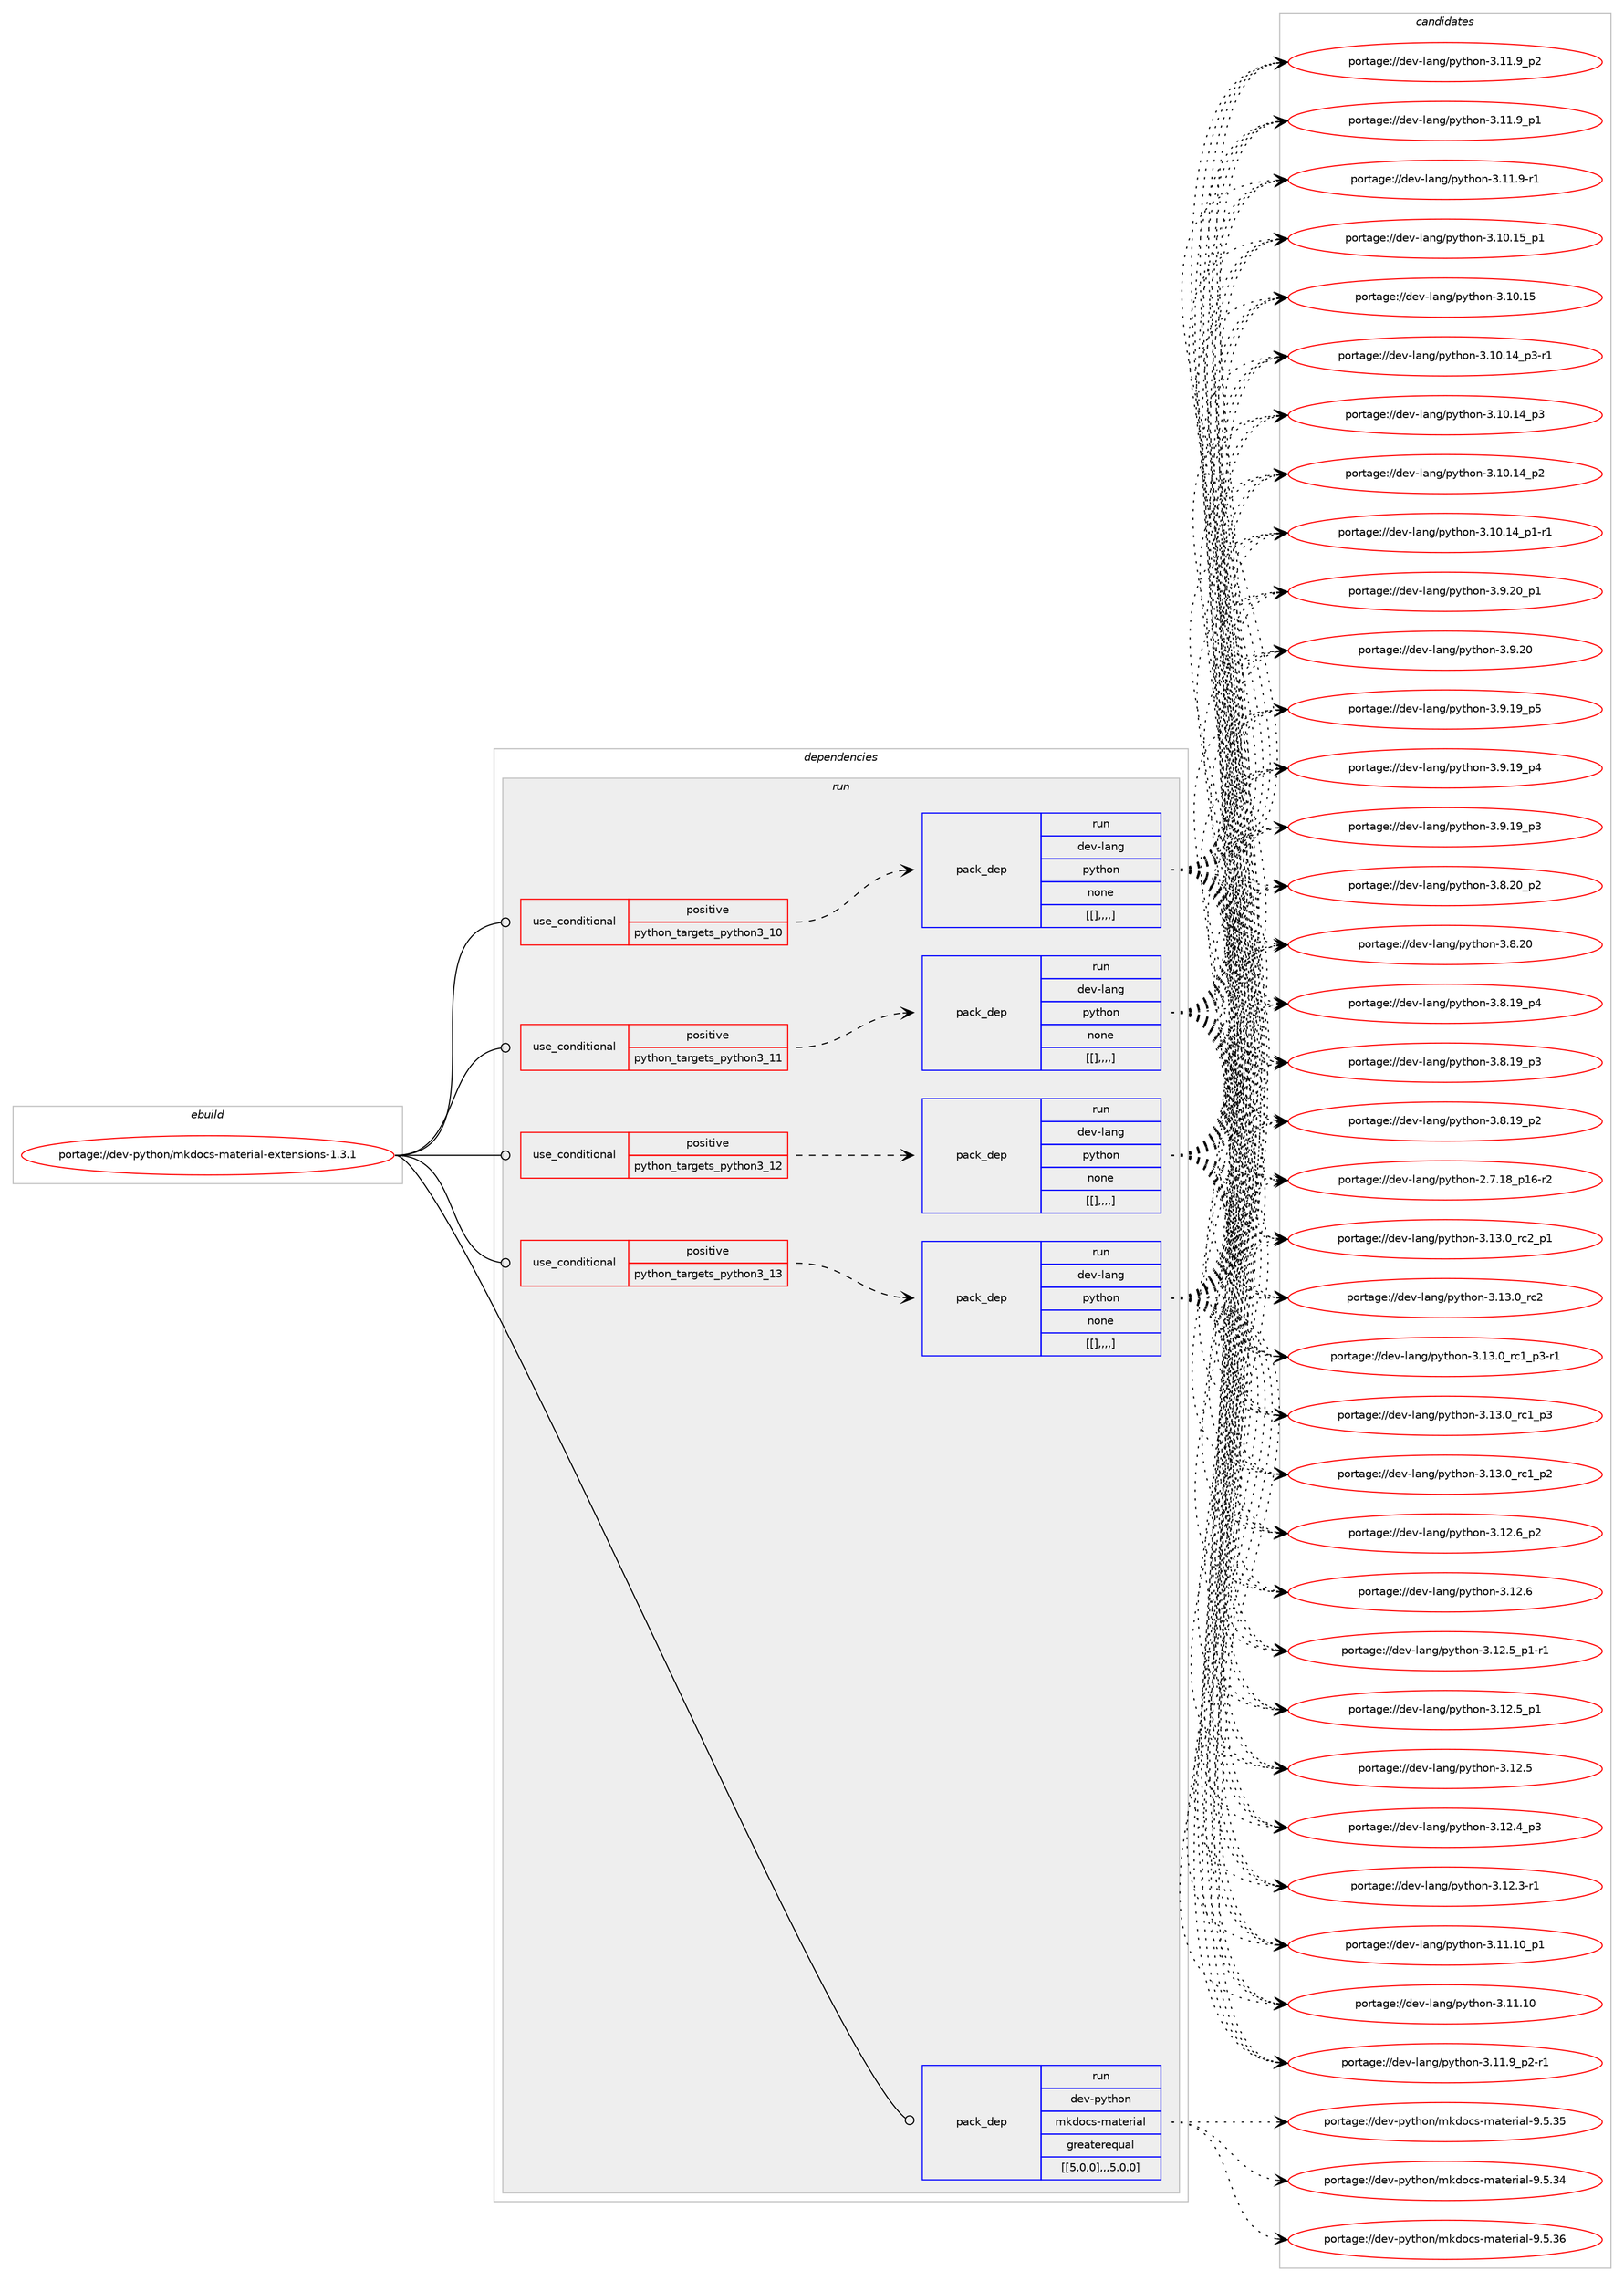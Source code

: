 digraph prolog {

# *************
# Graph options
# *************

newrank=true;
concentrate=true;
compound=true;
graph [rankdir=LR,fontname=Helvetica,fontsize=10,ranksep=1.5];#, ranksep=2.5, nodesep=0.2];
edge  [arrowhead=vee];
node  [fontname=Helvetica,fontsize=10];

# **********
# The ebuild
# **********

subgraph cluster_leftcol {
color=gray;
label=<<i>ebuild</i>>;
id [label="portage://dev-python/mkdocs-material-extensions-1.3.1", color=red, width=4, href="../dev-python/mkdocs-material-extensions-1.3.1.svg"];
}

# ****************
# The dependencies
# ****************

subgraph cluster_midcol {
color=gray;
label=<<i>dependencies</i>>;
subgraph cluster_compile {
fillcolor="#eeeeee";
style=filled;
label=<<i>compile</i>>;
}
subgraph cluster_compileandrun {
fillcolor="#eeeeee";
style=filled;
label=<<i>compile and run</i>>;
}
subgraph cluster_run {
fillcolor="#eeeeee";
style=filled;
label=<<i>run</i>>;
subgraph cond36154 {
dependency153555 [label=<<TABLE BORDER="0" CELLBORDER="1" CELLSPACING="0" CELLPADDING="4"><TR><TD ROWSPAN="3" CELLPADDING="10">use_conditional</TD></TR><TR><TD>positive</TD></TR><TR><TD>python_targets_python3_10</TD></TR></TABLE>>, shape=none, color=red];
subgraph pack116187 {
dependency153556 [label=<<TABLE BORDER="0" CELLBORDER="1" CELLSPACING="0" CELLPADDING="4" WIDTH="220"><TR><TD ROWSPAN="6" CELLPADDING="30">pack_dep</TD></TR><TR><TD WIDTH="110">run</TD></TR><TR><TD>dev-lang</TD></TR><TR><TD>python</TD></TR><TR><TD>none</TD></TR><TR><TD>[[],,,,]</TD></TR></TABLE>>, shape=none, color=blue];
}
dependency153555:e -> dependency153556:w [weight=20,style="dashed",arrowhead="vee"];
}
id:e -> dependency153555:w [weight=20,style="solid",arrowhead="odot"];
subgraph cond36155 {
dependency153557 [label=<<TABLE BORDER="0" CELLBORDER="1" CELLSPACING="0" CELLPADDING="4"><TR><TD ROWSPAN="3" CELLPADDING="10">use_conditional</TD></TR><TR><TD>positive</TD></TR><TR><TD>python_targets_python3_11</TD></TR></TABLE>>, shape=none, color=red];
subgraph pack116188 {
dependency153558 [label=<<TABLE BORDER="0" CELLBORDER="1" CELLSPACING="0" CELLPADDING="4" WIDTH="220"><TR><TD ROWSPAN="6" CELLPADDING="30">pack_dep</TD></TR><TR><TD WIDTH="110">run</TD></TR><TR><TD>dev-lang</TD></TR><TR><TD>python</TD></TR><TR><TD>none</TD></TR><TR><TD>[[],,,,]</TD></TR></TABLE>>, shape=none, color=blue];
}
dependency153557:e -> dependency153558:w [weight=20,style="dashed",arrowhead="vee"];
}
id:e -> dependency153557:w [weight=20,style="solid",arrowhead="odot"];
subgraph cond36156 {
dependency153559 [label=<<TABLE BORDER="0" CELLBORDER="1" CELLSPACING="0" CELLPADDING="4"><TR><TD ROWSPAN="3" CELLPADDING="10">use_conditional</TD></TR><TR><TD>positive</TD></TR><TR><TD>python_targets_python3_12</TD></TR></TABLE>>, shape=none, color=red];
subgraph pack116189 {
dependency153560 [label=<<TABLE BORDER="0" CELLBORDER="1" CELLSPACING="0" CELLPADDING="4" WIDTH="220"><TR><TD ROWSPAN="6" CELLPADDING="30">pack_dep</TD></TR><TR><TD WIDTH="110">run</TD></TR><TR><TD>dev-lang</TD></TR><TR><TD>python</TD></TR><TR><TD>none</TD></TR><TR><TD>[[],,,,]</TD></TR></TABLE>>, shape=none, color=blue];
}
dependency153559:e -> dependency153560:w [weight=20,style="dashed",arrowhead="vee"];
}
id:e -> dependency153559:w [weight=20,style="solid",arrowhead="odot"];
subgraph cond36157 {
dependency153561 [label=<<TABLE BORDER="0" CELLBORDER="1" CELLSPACING="0" CELLPADDING="4"><TR><TD ROWSPAN="3" CELLPADDING="10">use_conditional</TD></TR><TR><TD>positive</TD></TR><TR><TD>python_targets_python3_13</TD></TR></TABLE>>, shape=none, color=red];
subgraph pack116190 {
dependency153562 [label=<<TABLE BORDER="0" CELLBORDER="1" CELLSPACING="0" CELLPADDING="4" WIDTH="220"><TR><TD ROWSPAN="6" CELLPADDING="30">pack_dep</TD></TR><TR><TD WIDTH="110">run</TD></TR><TR><TD>dev-lang</TD></TR><TR><TD>python</TD></TR><TR><TD>none</TD></TR><TR><TD>[[],,,,]</TD></TR></TABLE>>, shape=none, color=blue];
}
dependency153561:e -> dependency153562:w [weight=20,style="dashed",arrowhead="vee"];
}
id:e -> dependency153561:w [weight=20,style="solid",arrowhead="odot"];
subgraph pack116191 {
dependency153563 [label=<<TABLE BORDER="0" CELLBORDER="1" CELLSPACING="0" CELLPADDING="4" WIDTH="220"><TR><TD ROWSPAN="6" CELLPADDING="30">pack_dep</TD></TR><TR><TD WIDTH="110">run</TD></TR><TR><TD>dev-python</TD></TR><TR><TD>mkdocs-material</TD></TR><TR><TD>greaterequal</TD></TR><TR><TD>[[5,0,0],,,5.0.0]</TD></TR></TABLE>>, shape=none, color=blue];
}
id:e -> dependency153563:w [weight=20,style="solid",arrowhead="odot"];
}
}

# **************
# The candidates
# **************

subgraph cluster_choices {
rank=same;
color=gray;
label=<<i>candidates</i>>;

subgraph choice116187 {
color=black;
nodesep=1;
choice100101118451089711010347112121116104111110455146495146489511499509511249 [label="portage://dev-lang/python-3.13.0_rc2_p1", color=red, width=4,href="../dev-lang/python-3.13.0_rc2_p1.svg"];
choice10010111845108971101034711212111610411111045514649514648951149950 [label="portage://dev-lang/python-3.13.0_rc2", color=red, width=4,href="../dev-lang/python-3.13.0_rc2.svg"];
choice1001011184510897110103471121211161041111104551464951464895114994995112514511449 [label="portage://dev-lang/python-3.13.0_rc1_p3-r1", color=red, width=4,href="../dev-lang/python-3.13.0_rc1_p3-r1.svg"];
choice100101118451089711010347112121116104111110455146495146489511499499511251 [label="portage://dev-lang/python-3.13.0_rc1_p3", color=red, width=4,href="../dev-lang/python-3.13.0_rc1_p3.svg"];
choice100101118451089711010347112121116104111110455146495146489511499499511250 [label="portage://dev-lang/python-3.13.0_rc1_p2", color=red, width=4,href="../dev-lang/python-3.13.0_rc1_p2.svg"];
choice100101118451089711010347112121116104111110455146495046549511250 [label="portage://dev-lang/python-3.12.6_p2", color=red, width=4,href="../dev-lang/python-3.12.6_p2.svg"];
choice10010111845108971101034711212111610411111045514649504654 [label="portage://dev-lang/python-3.12.6", color=red, width=4,href="../dev-lang/python-3.12.6.svg"];
choice1001011184510897110103471121211161041111104551464950465395112494511449 [label="portage://dev-lang/python-3.12.5_p1-r1", color=red, width=4,href="../dev-lang/python-3.12.5_p1-r1.svg"];
choice100101118451089711010347112121116104111110455146495046539511249 [label="portage://dev-lang/python-3.12.5_p1", color=red, width=4,href="../dev-lang/python-3.12.5_p1.svg"];
choice10010111845108971101034711212111610411111045514649504653 [label="portage://dev-lang/python-3.12.5", color=red, width=4,href="../dev-lang/python-3.12.5.svg"];
choice100101118451089711010347112121116104111110455146495046529511251 [label="portage://dev-lang/python-3.12.4_p3", color=red, width=4,href="../dev-lang/python-3.12.4_p3.svg"];
choice100101118451089711010347112121116104111110455146495046514511449 [label="portage://dev-lang/python-3.12.3-r1", color=red, width=4,href="../dev-lang/python-3.12.3-r1.svg"];
choice10010111845108971101034711212111610411111045514649494649489511249 [label="portage://dev-lang/python-3.11.10_p1", color=red, width=4,href="../dev-lang/python-3.11.10_p1.svg"];
choice1001011184510897110103471121211161041111104551464949464948 [label="portage://dev-lang/python-3.11.10", color=red, width=4,href="../dev-lang/python-3.11.10.svg"];
choice1001011184510897110103471121211161041111104551464949465795112504511449 [label="portage://dev-lang/python-3.11.9_p2-r1", color=red, width=4,href="../dev-lang/python-3.11.9_p2-r1.svg"];
choice100101118451089711010347112121116104111110455146494946579511250 [label="portage://dev-lang/python-3.11.9_p2", color=red, width=4,href="../dev-lang/python-3.11.9_p2.svg"];
choice100101118451089711010347112121116104111110455146494946579511249 [label="portage://dev-lang/python-3.11.9_p1", color=red, width=4,href="../dev-lang/python-3.11.9_p1.svg"];
choice100101118451089711010347112121116104111110455146494946574511449 [label="portage://dev-lang/python-3.11.9-r1", color=red, width=4,href="../dev-lang/python-3.11.9-r1.svg"];
choice10010111845108971101034711212111610411111045514649484649539511249 [label="portage://dev-lang/python-3.10.15_p1", color=red, width=4,href="../dev-lang/python-3.10.15_p1.svg"];
choice1001011184510897110103471121211161041111104551464948464953 [label="portage://dev-lang/python-3.10.15", color=red, width=4,href="../dev-lang/python-3.10.15.svg"];
choice100101118451089711010347112121116104111110455146494846495295112514511449 [label="portage://dev-lang/python-3.10.14_p3-r1", color=red, width=4,href="../dev-lang/python-3.10.14_p3-r1.svg"];
choice10010111845108971101034711212111610411111045514649484649529511251 [label="portage://dev-lang/python-3.10.14_p3", color=red, width=4,href="../dev-lang/python-3.10.14_p3.svg"];
choice10010111845108971101034711212111610411111045514649484649529511250 [label="portage://dev-lang/python-3.10.14_p2", color=red, width=4,href="../dev-lang/python-3.10.14_p2.svg"];
choice100101118451089711010347112121116104111110455146494846495295112494511449 [label="portage://dev-lang/python-3.10.14_p1-r1", color=red, width=4,href="../dev-lang/python-3.10.14_p1-r1.svg"];
choice100101118451089711010347112121116104111110455146574650489511249 [label="portage://dev-lang/python-3.9.20_p1", color=red, width=4,href="../dev-lang/python-3.9.20_p1.svg"];
choice10010111845108971101034711212111610411111045514657465048 [label="portage://dev-lang/python-3.9.20", color=red, width=4,href="../dev-lang/python-3.9.20.svg"];
choice100101118451089711010347112121116104111110455146574649579511253 [label="portage://dev-lang/python-3.9.19_p5", color=red, width=4,href="../dev-lang/python-3.9.19_p5.svg"];
choice100101118451089711010347112121116104111110455146574649579511252 [label="portage://dev-lang/python-3.9.19_p4", color=red, width=4,href="../dev-lang/python-3.9.19_p4.svg"];
choice100101118451089711010347112121116104111110455146574649579511251 [label="portage://dev-lang/python-3.9.19_p3", color=red, width=4,href="../dev-lang/python-3.9.19_p3.svg"];
choice100101118451089711010347112121116104111110455146564650489511250 [label="portage://dev-lang/python-3.8.20_p2", color=red, width=4,href="../dev-lang/python-3.8.20_p2.svg"];
choice10010111845108971101034711212111610411111045514656465048 [label="portage://dev-lang/python-3.8.20", color=red, width=4,href="../dev-lang/python-3.8.20.svg"];
choice100101118451089711010347112121116104111110455146564649579511252 [label="portage://dev-lang/python-3.8.19_p4", color=red, width=4,href="../dev-lang/python-3.8.19_p4.svg"];
choice100101118451089711010347112121116104111110455146564649579511251 [label="portage://dev-lang/python-3.8.19_p3", color=red, width=4,href="../dev-lang/python-3.8.19_p3.svg"];
choice100101118451089711010347112121116104111110455146564649579511250 [label="portage://dev-lang/python-3.8.19_p2", color=red, width=4,href="../dev-lang/python-3.8.19_p2.svg"];
choice100101118451089711010347112121116104111110455046554649569511249544511450 [label="portage://dev-lang/python-2.7.18_p16-r2", color=red, width=4,href="../dev-lang/python-2.7.18_p16-r2.svg"];
dependency153556:e -> choice100101118451089711010347112121116104111110455146495146489511499509511249:w [style=dotted,weight="100"];
dependency153556:e -> choice10010111845108971101034711212111610411111045514649514648951149950:w [style=dotted,weight="100"];
dependency153556:e -> choice1001011184510897110103471121211161041111104551464951464895114994995112514511449:w [style=dotted,weight="100"];
dependency153556:e -> choice100101118451089711010347112121116104111110455146495146489511499499511251:w [style=dotted,weight="100"];
dependency153556:e -> choice100101118451089711010347112121116104111110455146495146489511499499511250:w [style=dotted,weight="100"];
dependency153556:e -> choice100101118451089711010347112121116104111110455146495046549511250:w [style=dotted,weight="100"];
dependency153556:e -> choice10010111845108971101034711212111610411111045514649504654:w [style=dotted,weight="100"];
dependency153556:e -> choice1001011184510897110103471121211161041111104551464950465395112494511449:w [style=dotted,weight="100"];
dependency153556:e -> choice100101118451089711010347112121116104111110455146495046539511249:w [style=dotted,weight="100"];
dependency153556:e -> choice10010111845108971101034711212111610411111045514649504653:w [style=dotted,weight="100"];
dependency153556:e -> choice100101118451089711010347112121116104111110455146495046529511251:w [style=dotted,weight="100"];
dependency153556:e -> choice100101118451089711010347112121116104111110455146495046514511449:w [style=dotted,weight="100"];
dependency153556:e -> choice10010111845108971101034711212111610411111045514649494649489511249:w [style=dotted,weight="100"];
dependency153556:e -> choice1001011184510897110103471121211161041111104551464949464948:w [style=dotted,weight="100"];
dependency153556:e -> choice1001011184510897110103471121211161041111104551464949465795112504511449:w [style=dotted,weight="100"];
dependency153556:e -> choice100101118451089711010347112121116104111110455146494946579511250:w [style=dotted,weight="100"];
dependency153556:e -> choice100101118451089711010347112121116104111110455146494946579511249:w [style=dotted,weight="100"];
dependency153556:e -> choice100101118451089711010347112121116104111110455146494946574511449:w [style=dotted,weight="100"];
dependency153556:e -> choice10010111845108971101034711212111610411111045514649484649539511249:w [style=dotted,weight="100"];
dependency153556:e -> choice1001011184510897110103471121211161041111104551464948464953:w [style=dotted,weight="100"];
dependency153556:e -> choice100101118451089711010347112121116104111110455146494846495295112514511449:w [style=dotted,weight="100"];
dependency153556:e -> choice10010111845108971101034711212111610411111045514649484649529511251:w [style=dotted,weight="100"];
dependency153556:e -> choice10010111845108971101034711212111610411111045514649484649529511250:w [style=dotted,weight="100"];
dependency153556:e -> choice100101118451089711010347112121116104111110455146494846495295112494511449:w [style=dotted,weight="100"];
dependency153556:e -> choice100101118451089711010347112121116104111110455146574650489511249:w [style=dotted,weight="100"];
dependency153556:e -> choice10010111845108971101034711212111610411111045514657465048:w [style=dotted,weight="100"];
dependency153556:e -> choice100101118451089711010347112121116104111110455146574649579511253:w [style=dotted,weight="100"];
dependency153556:e -> choice100101118451089711010347112121116104111110455146574649579511252:w [style=dotted,weight="100"];
dependency153556:e -> choice100101118451089711010347112121116104111110455146574649579511251:w [style=dotted,weight="100"];
dependency153556:e -> choice100101118451089711010347112121116104111110455146564650489511250:w [style=dotted,weight="100"];
dependency153556:e -> choice10010111845108971101034711212111610411111045514656465048:w [style=dotted,weight="100"];
dependency153556:e -> choice100101118451089711010347112121116104111110455146564649579511252:w [style=dotted,weight="100"];
dependency153556:e -> choice100101118451089711010347112121116104111110455146564649579511251:w [style=dotted,weight="100"];
dependency153556:e -> choice100101118451089711010347112121116104111110455146564649579511250:w [style=dotted,weight="100"];
dependency153556:e -> choice100101118451089711010347112121116104111110455046554649569511249544511450:w [style=dotted,weight="100"];
}
subgraph choice116188 {
color=black;
nodesep=1;
choice100101118451089711010347112121116104111110455146495146489511499509511249 [label="portage://dev-lang/python-3.13.0_rc2_p1", color=red, width=4,href="../dev-lang/python-3.13.0_rc2_p1.svg"];
choice10010111845108971101034711212111610411111045514649514648951149950 [label="portage://dev-lang/python-3.13.0_rc2", color=red, width=4,href="../dev-lang/python-3.13.0_rc2.svg"];
choice1001011184510897110103471121211161041111104551464951464895114994995112514511449 [label="portage://dev-lang/python-3.13.0_rc1_p3-r1", color=red, width=4,href="../dev-lang/python-3.13.0_rc1_p3-r1.svg"];
choice100101118451089711010347112121116104111110455146495146489511499499511251 [label="portage://dev-lang/python-3.13.0_rc1_p3", color=red, width=4,href="../dev-lang/python-3.13.0_rc1_p3.svg"];
choice100101118451089711010347112121116104111110455146495146489511499499511250 [label="portage://dev-lang/python-3.13.0_rc1_p2", color=red, width=4,href="../dev-lang/python-3.13.0_rc1_p2.svg"];
choice100101118451089711010347112121116104111110455146495046549511250 [label="portage://dev-lang/python-3.12.6_p2", color=red, width=4,href="../dev-lang/python-3.12.6_p2.svg"];
choice10010111845108971101034711212111610411111045514649504654 [label="portage://dev-lang/python-3.12.6", color=red, width=4,href="../dev-lang/python-3.12.6.svg"];
choice1001011184510897110103471121211161041111104551464950465395112494511449 [label="portage://dev-lang/python-3.12.5_p1-r1", color=red, width=4,href="../dev-lang/python-3.12.5_p1-r1.svg"];
choice100101118451089711010347112121116104111110455146495046539511249 [label="portage://dev-lang/python-3.12.5_p1", color=red, width=4,href="../dev-lang/python-3.12.5_p1.svg"];
choice10010111845108971101034711212111610411111045514649504653 [label="portage://dev-lang/python-3.12.5", color=red, width=4,href="../dev-lang/python-3.12.5.svg"];
choice100101118451089711010347112121116104111110455146495046529511251 [label="portage://dev-lang/python-3.12.4_p3", color=red, width=4,href="../dev-lang/python-3.12.4_p3.svg"];
choice100101118451089711010347112121116104111110455146495046514511449 [label="portage://dev-lang/python-3.12.3-r1", color=red, width=4,href="../dev-lang/python-3.12.3-r1.svg"];
choice10010111845108971101034711212111610411111045514649494649489511249 [label="portage://dev-lang/python-3.11.10_p1", color=red, width=4,href="../dev-lang/python-3.11.10_p1.svg"];
choice1001011184510897110103471121211161041111104551464949464948 [label="portage://dev-lang/python-3.11.10", color=red, width=4,href="../dev-lang/python-3.11.10.svg"];
choice1001011184510897110103471121211161041111104551464949465795112504511449 [label="portage://dev-lang/python-3.11.9_p2-r1", color=red, width=4,href="../dev-lang/python-3.11.9_p2-r1.svg"];
choice100101118451089711010347112121116104111110455146494946579511250 [label="portage://dev-lang/python-3.11.9_p2", color=red, width=4,href="../dev-lang/python-3.11.9_p2.svg"];
choice100101118451089711010347112121116104111110455146494946579511249 [label="portage://dev-lang/python-3.11.9_p1", color=red, width=4,href="../dev-lang/python-3.11.9_p1.svg"];
choice100101118451089711010347112121116104111110455146494946574511449 [label="portage://dev-lang/python-3.11.9-r1", color=red, width=4,href="../dev-lang/python-3.11.9-r1.svg"];
choice10010111845108971101034711212111610411111045514649484649539511249 [label="portage://dev-lang/python-3.10.15_p1", color=red, width=4,href="../dev-lang/python-3.10.15_p1.svg"];
choice1001011184510897110103471121211161041111104551464948464953 [label="portage://dev-lang/python-3.10.15", color=red, width=4,href="../dev-lang/python-3.10.15.svg"];
choice100101118451089711010347112121116104111110455146494846495295112514511449 [label="portage://dev-lang/python-3.10.14_p3-r1", color=red, width=4,href="../dev-lang/python-3.10.14_p3-r1.svg"];
choice10010111845108971101034711212111610411111045514649484649529511251 [label="portage://dev-lang/python-3.10.14_p3", color=red, width=4,href="../dev-lang/python-3.10.14_p3.svg"];
choice10010111845108971101034711212111610411111045514649484649529511250 [label="portage://dev-lang/python-3.10.14_p2", color=red, width=4,href="../dev-lang/python-3.10.14_p2.svg"];
choice100101118451089711010347112121116104111110455146494846495295112494511449 [label="portage://dev-lang/python-3.10.14_p1-r1", color=red, width=4,href="../dev-lang/python-3.10.14_p1-r1.svg"];
choice100101118451089711010347112121116104111110455146574650489511249 [label="portage://dev-lang/python-3.9.20_p1", color=red, width=4,href="../dev-lang/python-3.9.20_p1.svg"];
choice10010111845108971101034711212111610411111045514657465048 [label="portage://dev-lang/python-3.9.20", color=red, width=4,href="../dev-lang/python-3.9.20.svg"];
choice100101118451089711010347112121116104111110455146574649579511253 [label="portage://dev-lang/python-3.9.19_p5", color=red, width=4,href="../dev-lang/python-3.9.19_p5.svg"];
choice100101118451089711010347112121116104111110455146574649579511252 [label="portage://dev-lang/python-3.9.19_p4", color=red, width=4,href="../dev-lang/python-3.9.19_p4.svg"];
choice100101118451089711010347112121116104111110455146574649579511251 [label="portage://dev-lang/python-3.9.19_p3", color=red, width=4,href="../dev-lang/python-3.9.19_p3.svg"];
choice100101118451089711010347112121116104111110455146564650489511250 [label="portage://dev-lang/python-3.8.20_p2", color=red, width=4,href="../dev-lang/python-3.8.20_p2.svg"];
choice10010111845108971101034711212111610411111045514656465048 [label="portage://dev-lang/python-3.8.20", color=red, width=4,href="../dev-lang/python-3.8.20.svg"];
choice100101118451089711010347112121116104111110455146564649579511252 [label="portage://dev-lang/python-3.8.19_p4", color=red, width=4,href="../dev-lang/python-3.8.19_p4.svg"];
choice100101118451089711010347112121116104111110455146564649579511251 [label="portage://dev-lang/python-3.8.19_p3", color=red, width=4,href="../dev-lang/python-3.8.19_p3.svg"];
choice100101118451089711010347112121116104111110455146564649579511250 [label="portage://dev-lang/python-3.8.19_p2", color=red, width=4,href="../dev-lang/python-3.8.19_p2.svg"];
choice100101118451089711010347112121116104111110455046554649569511249544511450 [label="portage://dev-lang/python-2.7.18_p16-r2", color=red, width=4,href="../dev-lang/python-2.7.18_p16-r2.svg"];
dependency153558:e -> choice100101118451089711010347112121116104111110455146495146489511499509511249:w [style=dotted,weight="100"];
dependency153558:e -> choice10010111845108971101034711212111610411111045514649514648951149950:w [style=dotted,weight="100"];
dependency153558:e -> choice1001011184510897110103471121211161041111104551464951464895114994995112514511449:w [style=dotted,weight="100"];
dependency153558:e -> choice100101118451089711010347112121116104111110455146495146489511499499511251:w [style=dotted,weight="100"];
dependency153558:e -> choice100101118451089711010347112121116104111110455146495146489511499499511250:w [style=dotted,weight="100"];
dependency153558:e -> choice100101118451089711010347112121116104111110455146495046549511250:w [style=dotted,weight="100"];
dependency153558:e -> choice10010111845108971101034711212111610411111045514649504654:w [style=dotted,weight="100"];
dependency153558:e -> choice1001011184510897110103471121211161041111104551464950465395112494511449:w [style=dotted,weight="100"];
dependency153558:e -> choice100101118451089711010347112121116104111110455146495046539511249:w [style=dotted,weight="100"];
dependency153558:e -> choice10010111845108971101034711212111610411111045514649504653:w [style=dotted,weight="100"];
dependency153558:e -> choice100101118451089711010347112121116104111110455146495046529511251:w [style=dotted,weight="100"];
dependency153558:e -> choice100101118451089711010347112121116104111110455146495046514511449:w [style=dotted,weight="100"];
dependency153558:e -> choice10010111845108971101034711212111610411111045514649494649489511249:w [style=dotted,weight="100"];
dependency153558:e -> choice1001011184510897110103471121211161041111104551464949464948:w [style=dotted,weight="100"];
dependency153558:e -> choice1001011184510897110103471121211161041111104551464949465795112504511449:w [style=dotted,weight="100"];
dependency153558:e -> choice100101118451089711010347112121116104111110455146494946579511250:w [style=dotted,weight="100"];
dependency153558:e -> choice100101118451089711010347112121116104111110455146494946579511249:w [style=dotted,weight="100"];
dependency153558:e -> choice100101118451089711010347112121116104111110455146494946574511449:w [style=dotted,weight="100"];
dependency153558:e -> choice10010111845108971101034711212111610411111045514649484649539511249:w [style=dotted,weight="100"];
dependency153558:e -> choice1001011184510897110103471121211161041111104551464948464953:w [style=dotted,weight="100"];
dependency153558:e -> choice100101118451089711010347112121116104111110455146494846495295112514511449:w [style=dotted,weight="100"];
dependency153558:e -> choice10010111845108971101034711212111610411111045514649484649529511251:w [style=dotted,weight="100"];
dependency153558:e -> choice10010111845108971101034711212111610411111045514649484649529511250:w [style=dotted,weight="100"];
dependency153558:e -> choice100101118451089711010347112121116104111110455146494846495295112494511449:w [style=dotted,weight="100"];
dependency153558:e -> choice100101118451089711010347112121116104111110455146574650489511249:w [style=dotted,weight="100"];
dependency153558:e -> choice10010111845108971101034711212111610411111045514657465048:w [style=dotted,weight="100"];
dependency153558:e -> choice100101118451089711010347112121116104111110455146574649579511253:w [style=dotted,weight="100"];
dependency153558:e -> choice100101118451089711010347112121116104111110455146574649579511252:w [style=dotted,weight="100"];
dependency153558:e -> choice100101118451089711010347112121116104111110455146574649579511251:w [style=dotted,weight="100"];
dependency153558:e -> choice100101118451089711010347112121116104111110455146564650489511250:w [style=dotted,weight="100"];
dependency153558:e -> choice10010111845108971101034711212111610411111045514656465048:w [style=dotted,weight="100"];
dependency153558:e -> choice100101118451089711010347112121116104111110455146564649579511252:w [style=dotted,weight="100"];
dependency153558:e -> choice100101118451089711010347112121116104111110455146564649579511251:w [style=dotted,weight="100"];
dependency153558:e -> choice100101118451089711010347112121116104111110455146564649579511250:w [style=dotted,weight="100"];
dependency153558:e -> choice100101118451089711010347112121116104111110455046554649569511249544511450:w [style=dotted,weight="100"];
}
subgraph choice116189 {
color=black;
nodesep=1;
choice100101118451089711010347112121116104111110455146495146489511499509511249 [label="portage://dev-lang/python-3.13.0_rc2_p1", color=red, width=4,href="../dev-lang/python-3.13.0_rc2_p1.svg"];
choice10010111845108971101034711212111610411111045514649514648951149950 [label="portage://dev-lang/python-3.13.0_rc2", color=red, width=4,href="../dev-lang/python-3.13.0_rc2.svg"];
choice1001011184510897110103471121211161041111104551464951464895114994995112514511449 [label="portage://dev-lang/python-3.13.0_rc1_p3-r1", color=red, width=4,href="../dev-lang/python-3.13.0_rc1_p3-r1.svg"];
choice100101118451089711010347112121116104111110455146495146489511499499511251 [label="portage://dev-lang/python-3.13.0_rc1_p3", color=red, width=4,href="../dev-lang/python-3.13.0_rc1_p3.svg"];
choice100101118451089711010347112121116104111110455146495146489511499499511250 [label="portage://dev-lang/python-3.13.0_rc1_p2", color=red, width=4,href="../dev-lang/python-3.13.0_rc1_p2.svg"];
choice100101118451089711010347112121116104111110455146495046549511250 [label="portage://dev-lang/python-3.12.6_p2", color=red, width=4,href="../dev-lang/python-3.12.6_p2.svg"];
choice10010111845108971101034711212111610411111045514649504654 [label="portage://dev-lang/python-3.12.6", color=red, width=4,href="../dev-lang/python-3.12.6.svg"];
choice1001011184510897110103471121211161041111104551464950465395112494511449 [label="portage://dev-lang/python-3.12.5_p1-r1", color=red, width=4,href="../dev-lang/python-3.12.5_p1-r1.svg"];
choice100101118451089711010347112121116104111110455146495046539511249 [label="portage://dev-lang/python-3.12.5_p1", color=red, width=4,href="../dev-lang/python-3.12.5_p1.svg"];
choice10010111845108971101034711212111610411111045514649504653 [label="portage://dev-lang/python-3.12.5", color=red, width=4,href="../dev-lang/python-3.12.5.svg"];
choice100101118451089711010347112121116104111110455146495046529511251 [label="portage://dev-lang/python-3.12.4_p3", color=red, width=4,href="../dev-lang/python-3.12.4_p3.svg"];
choice100101118451089711010347112121116104111110455146495046514511449 [label="portage://dev-lang/python-3.12.3-r1", color=red, width=4,href="../dev-lang/python-3.12.3-r1.svg"];
choice10010111845108971101034711212111610411111045514649494649489511249 [label="portage://dev-lang/python-3.11.10_p1", color=red, width=4,href="../dev-lang/python-3.11.10_p1.svg"];
choice1001011184510897110103471121211161041111104551464949464948 [label="portage://dev-lang/python-3.11.10", color=red, width=4,href="../dev-lang/python-3.11.10.svg"];
choice1001011184510897110103471121211161041111104551464949465795112504511449 [label="portage://dev-lang/python-3.11.9_p2-r1", color=red, width=4,href="../dev-lang/python-3.11.9_p2-r1.svg"];
choice100101118451089711010347112121116104111110455146494946579511250 [label="portage://dev-lang/python-3.11.9_p2", color=red, width=4,href="../dev-lang/python-3.11.9_p2.svg"];
choice100101118451089711010347112121116104111110455146494946579511249 [label="portage://dev-lang/python-3.11.9_p1", color=red, width=4,href="../dev-lang/python-3.11.9_p1.svg"];
choice100101118451089711010347112121116104111110455146494946574511449 [label="portage://dev-lang/python-3.11.9-r1", color=red, width=4,href="../dev-lang/python-3.11.9-r1.svg"];
choice10010111845108971101034711212111610411111045514649484649539511249 [label="portage://dev-lang/python-3.10.15_p1", color=red, width=4,href="../dev-lang/python-3.10.15_p1.svg"];
choice1001011184510897110103471121211161041111104551464948464953 [label="portage://dev-lang/python-3.10.15", color=red, width=4,href="../dev-lang/python-3.10.15.svg"];
choice100101118451089711010347112121116104111110455146494846495295112514511449 [label="portage://dev-lang/python-3.10.14_p3-r1", color=red, width=4,href="../dev-lang/python-3.10.14_p3-r1.svg"];
choice10010111845108971101034711212111610411111045514649484649529511251 [label="portage://dev-lang/python-3.10.14_p3", color=red, width=4,href="../dev-lang/python-3.10.14_p3.svg"];
choice10010111845108971101034711212111610411111045514649484649529511250 [label="portage://dev-lang/python-3.10.14_p2", color=red, width=4,href="../dev-lang/python-3.10.14_p2.svg"];
choice100101118451089711010347112121116104111110455146494846495295112494511449 [label="portage://dev-lang/python-3.10.14_p1-r1", color=red, width=4,href="../dev-lang/python-3.10.14_p1-r1.svg"];
choice100101118451089711010347112121116104111110455146574650489511249 [label="portage://dev-lang/python-3.9.20_p1", color=red, width=4,href="../dev-lang/python-3.9.20_p1.svg"];
choice10010111845108971101034711212111610411111045514657465048 [label="portage://dev-lang/python-3.9.20", color=red, width=4,href="../dev-lang/python-3.9.20.svg"];
choice100101118451089711010347112121116104111110455146574649579511253 [label="portage://dev-lang/python-3.9.19_p5", color=red, width=4,href="../dev-lang/python-3.9.19_p5.svg"];
choice100101118451089711010347112121116104111110455146574649579511252 [label="portage://dev-lang/python-3.9.19_p4", color=red, width=4,href="../dev-lang/python-3.9.19_p4.svg"];
choice100101118451089711010347112121116104111110455146574649579511251 [label="portage://dev-lang/python-3.9.19_p3", color=red, width=4,href="../dev-lang/python-3.9.19_p3.svg"];
choice100101118451089711010347112121116104111110455146564650489511250 [label="portage://dev-lang/python-3.8.20_p2", color=red, width=4,href="../dev-lang/python-3.8.20_p2.svg"];
choice10010111845108971101034711212111610411111045514656465048 [label="portage://dev-lang/python-3.8.20", color=red, width=4,href="../dev-lang/python-3.8.20.svg"];
choice100101118451089711010347112121116104111110455146564649579511252 [label="portage://dev-lang/python-3.8.19_p4", color=red, width=4,href="../dev-lang/python-3.8.19_p4.svg"];
choice100101118451089711010347112121116104111110455146564649579511251 [label="portage://dev-lang/python-3.8.19_p3", color=red, width=4,href="../dev-lang/python-3.8.19_p3.svg"];
choice100101118451089711010347112121116104111110455146564649579511250 [label="portage://dev-lang/python-3.8.19_p2", color=red, width=4,href="../dev-lang/python-3.8.19_p2.svg"];
choice100101118451089711010347112121116104111110455046554649569511249544511450 [label="portage://dev-lang/python-2.7.18_p16-r2", color=red, width=4,href="../dev-lang/python-2.7.18_p16-r2.svg"];
dependency153560:e -> choice100101118451089711010347112121116104111110455146495146489511499509511249:w [style=dotted,weight="100"];
dependency153560:e -> choice10010111845108971101034711212111610411111045514649514648951149950:w [style=dotted,weight="100"];
dependency153560:e -> choice1001011184510897110103471121211161041111104551464951464895114994995112514511449:w [style=dotted,weight="100"];
dependency153560:e -> choice100101118451089711010347112121116104111110455146495146489511499499511251:w [style=dotted,weight="100"];
dependency153560:e -> choice100101118451089711010347112121116104111110455146495146489511499499511250:w [style=dotted,weight="100"];
dependency153560:e -> choice100101118451089711010347112121116104111110455146495046549511250:w [style=dotted,weight="100"];
dependency153560:e -> choice10010111845108971101034711212111610411111045514649504654:w [style=dotted,weight="100"];
dependency153560:e -> choice1001011184510897110103471121211161041111104551464950465395112494511449:w [style=dotted,weight="100"];
dependency153560:e -> choice100101118451089711010347112121116104111110455146495046539511249:w [style=dotted,weight="100"];
dependency153560:e -> choice10010111845108971101034711212111610411111045514649504653:w [style=dotted,weight="100"];
dependency153560:e -> choice100101118451089711010347112121116104111110455146495046529511251:w [style=dotted,weight="100"];
dependency153560:e -> choice100101118451089711010347112121116104111110455146495046514511449:w [style=dotted,weight="100"];
dependency153560:e -> choice10010111845108971101034711212111610411111045514649494649489511249:w [style=dotted,weight="100"];
dependency153560:e -> choice1001011184510897110103471121211161041111104551464949464948:w [style=dotted,weight="100"];
dependency153560:e -> choice1001011184510897110103471121211161041111104551464949465795112504511449:w [style=dotted,weight="100"];
dependency153560:e -> choice100101118451089711010347112121116104111110455146494946579511250:w [style=dotted,weight="100"];
dependency153560:e -> choice100101118451089711010347112121116104111110455146494946579511249:w [style=dotted,weight="100"];
dependency153560:e -> choice100101118451089711010347112121116104111110455146494946574511449:w [style=dotted,weight="100"];
dependency153560:e -> choice10010111845108971101034711212111610411111045514649484649539511249:w [style=dotted,weight="100"];
dependency153560:e -> choice1001011184510897110103471121211161041111104551464948464953:w [style=dotted,weight="100"];
dependency153560:e -> choice100101118451089711010347112121116104111110455146494846495295112514511449:w [style=dotted,weight="100"];
dependency153560:e -> choice10010111845108971101034711212111610411111045514649484649529511251:w [style=dotted,weight="100"];
dependency153560:e -> choice10010111845108971101034711212111610411111045514649484649529511250:w [style=dotted,weight="100"];
dependency153560:e -> choice100101118451089711010347112121116104111110455146494846495295112494511449:w [style=dotted,weight="100"];
dependency153560:e -> choice100101118451089711010347112121116104111110455146574650489511249:w [style=dotted,weight="100"];
dependency153560:e -> choice10010111845108971101034711212111610411111045514657465048:w [style=dotted,weight="100"];
dependency153560:e -> choice100101118451089711010347112121116104111110455146574649579511253:w [style=dotted,weight="100"];
dependency153560:e -> choice100101118451089711010347112121116104111110455146574649579511252:w [style=dotted,weight="100"];
dependency153560:e -> choice100101118451089711010347112121116104111110455146574649579511251:w [style=dotted,weight="100"];
dependency153560:e -> choice100101118451089711010347112121116104111110455146564650489511250:w [style=dotted,weight="100"];
dependency153560:e -> choice10010111845108971101034711212111610411111045514656465048:w [style=dotted,weight="100"];
dependency153560:e -> choice100101118451089711010347112121116104111110455146564649579511252:w [style=dotted,weight="100"];
dependency153560:e -> choice100101118451089711010347112121116104111110455146564649579511251:w [style=dotted,weight="100"];
dependency153560:e -> choice100101118451089711010347112121116104111110455146564649579511250:w [style=dotted,weight="100"];
dependency153560:e -> choice100101118451089711010347112121116104111110455046554649569511249544511450:w [style=dotted,weight="100"];
}
subgraph choice116190 {
color=black;
nodesep=1;
choice100101118451089711010347112121116104111110455146495146489511499509511249 [label="portage://dev-lang/python-3.13.0_rc2_p1", color=red, width=4,href="../dev-lang/python-3.13.0_rc2_p1.svg"];
choice10010111845108971101034711212111610411111045514649514648951149950 [label="portage://dev-lang/python-3.13.0_rc2", color=red, width=4,href="../dev-lang/python-3.13.0_rc2.svg"];
choice1001011184510897110103471121211161041111104551464951464895114994995112514511449 [label="portage://dev-lang/python-3.13.0_rc1_p3-r1", color=red, width=4,href="../dev-lang/python-3.13.0_rc1_p3-r1.svg"];
choice100101118451089711010347112121116104111110455146495146489511499499511251 [label="portage://dev-lang/python-3.13.0_rc1_p3", color=red, width=4,href="../dev-lang/python-3.13.0_rc1_p3.svg"];
choice100101118451089711010347112121116104111110455146495146489511499499511250 [label="portage://dev-lang/python-3.13.0_rc1_p2", color=red, width=4,href="../dev-lang/python-3.13.0_rc1_p2.svg"];
choice100101118451089711010347112121116104111110455146495046549511250 [label="portage://dev-lang/python-3.12.6_p2", color=red, width=4,href="../dev-lang/python-3.12.6_p2.svg"];
choice10010111845108971101034711212111610411111045514649504654 [label="portage://dev-lang/python-3.12.6", color=red, width=4,href="../dev-lang/python-3.12.6.svg"];
choice1001011184510897110103471121211161041111104551464950465395112494511449 [label="portage://dev-lang/python-3.12.5_p1-r1", color=red, width=4,href="../dev-lang/python-3.12.5_p1-r1.svg"];
choice100101118451089711010347112121116104111110455146495046539511249 [label="portage://dev-lang/python-3.12.5_p1", color=red, width=4,href="../dev-lang/python-3.12.5_p1.svg"];
choice10010111845108971101034711212111610411111045514649504653 [label="portage://dev-lang/python-3.12.5", color=red, width=4,href="../dev-lang/python-3.12.5.svg"];
choice100101118451089711010347112121116104111110455146495046529511251 [label="portage://dev-lang/python-3.12.4_p3", color=red, width=4,href="../dev-lang/python-3.12.4_p3.svg"];
choice100101118451089711010347112121116104111110455146495046514511449 [label="portage://dev-lang/python-3.12.3-r1", color=red, width=4,href="../dev-lang/python-3.12.3-r1.svg"];
choice10010111845108971101034711212111610411111045514649494649489511249 [label="portage://dev-lang/python-3.11.10_p1", color=red, width=4,href="../dev-lang/python-3.11.10_p1.svg"];
choice1001011184510897110103471121211161041111104551464949464948 [label="portage://dev-lang/python-3.11.10", color=red, width=4,href="../dev-lang/python-3.11.10.svg"];
choice1001011184510897110103471121211161041111104551464949465795112504511449 [label="portage://dev-lang/python-3.11.9_p2-r1", color=red, width=4,href="../dev-lang/python-3.11.9_p2-r1.svg"];
choice100101118451089711010347112121116104111110455146494946579511250 [label="portage://dev-lang/python-3.11.9_p2", color=red, width=4,href="../dev-lang/python-3.11.9_p2.svg"];
choice100101118451089711010347112121116104111110455146494946579511249 [label="portage://dev-lang/python-3.11.9_p1", color=red, width=4,href="../dev-lang/python-3.11.9_p1.svg"];
choice100101118451089711010347112121116104111110455146494946574511449 [label="portage://dev-lang/python-3.11.9-r1", color=red, width=4,href="../dev-lang/python-3.11.9-r1.svg"];
choice10010111845108971101034711212111610411111045514649484649539511249 [label="portage://dev-lang/python-3.10.15_p1", color=red, width=4,href="../dev-lang/python-3.10.15_p1.svg"];
choice1001011184510897110103471121211161041111104551464948464953 [label="portage://dev-lang/python-3.10.15", color=red, width=4,href="../dev-lang/python-3.10.15.svg"];
choice100101118451089711010347112121116104111110455146494846495295112514511449 [label="portage://dev-lang/python-3.10.14_p3-r1", color=red, width=4,href="../dev-lang/python-3.10.14_p3-r1.svg"];
choice10010111845108971101034711212111610411111045514649484649529511251 [label="portage://dev-lang/python-3.10.14_p3", color=red, width=4,href="../dev-lang/python-3.10.14_p3.svg"];
choice10010111845108971101034711212111610411111045514649484649529511250 [label="portage://dev-lang/python-3.10.14_p2", color=red, width=4,href="../dev-lang/python-3.10.14_p2.svg"];
choice100101118451089711010347112121116104111110455146494846495295112494511449 [label="portage://dev-lang/python-3.10.14_p1-r1", color=red, width=4,href="../dev-lang/python-3.10.14_p1-r1.svg"];
choice100101118451089711010347112121116104111110455146574650489511249 [label="portage://dev-lang/python-3.9.20_p1", color=red, width=4,href="../dev-lang/python-3.9.20_p1.svg"];
choice10010111845108971101034711212111610411111045514657465048 [label="portage://dev-lang/python-3.9.20", color=red, width=4,href="../dev-lang/python-3.9.20.svg"];
choice100101118451089711010347112121116104111110455146574649579511253 [label="portage://dev-lang/python-3.9.19_p5", color=red, width=4,href="../dev-lang/python-3.9.19_p5.svg"];
choice100101118451089711010347112121116104111110455146574649579511252 [label="portage://dev-lang/python-3.9.19_p4", color=red, width=4,href="../dev-lang/python-3.9.19_p4.svg"];
choice100101118451089711010347112121116104111110455146574649579511251 [label="portage://dev-lang/python-3.9.19_p3", color=red, width=4,href="../dev-lang/python-3.9.19_p3.svg"];
choice100101118451089711010347112121116104111110455146564650489511250 [label="portage://dev-lang/python-3.8.20_p2", color=red, width=4,href="../dev-lang/python-3.8.20_p2.svg"];
choice10010111845108971101034711212111610411111045514656465048 [label="portage://dev-lang/python-3.8.20", color=red, width=4,href="../dev-lang/python-3.8.20.svg"];
choice100101118451089711010347112121116104111110455146564649579511252 [label="portage://dev-lang/python-3.8.19_p4", color=red, width=4,href="../dev-lang/python-3.8.19_p4.svg"];
choice100101118451089711010347112121116104111110455146564649579511251 [label="portage://dev-lang/python-3.8.19_p3", color=red, width=4,href="../dev-lang/python-3.8.19_p3.svg"];
choice100101118451089711010347112121116104111110455146564649579511250 [label="portage://dev-lang/python-3.8.19_p2", color=red, width=4,href="../dev-lang/python-3.8.19_p2.svg"];
choice100101118451089711010347112121116104111110455046554649569511249544511450 [label="portage://dev-lang/python-2.7.18_p16-r2", color=red, width=4,href="../dev-lang/python-2.7.18_p16-r2.svg"];
dependency153562:e -> choice100101118451089711010347112121116104111110455146495146489511499509511249:w [style=dotted,weight="100"];
dependency153562:e -> choice10010111845108971101034711212111610411111045514649514648951149950:w [style=dotted,weight="100"];
dependency153562:e -> choice1001011184510897110103471121211161041111104551464951464895114994995112514511449:w [style=dotted,weight="100"];
dependency153562:e -> choice100101118451089711010347112121116104111110455146495146489511499499511251:w [style=dotted,weight="100"];
dependency153562:e -> choice100101118451089711010347112121116104111110455146495146489511499499511250:w [style=dotted,weight="100"];
dependency153562:e -> choice100101118451089711010347112121116104111110455146495046549511250:w [style=dotted,weight="100"];
dependency153562:e -> choice10010111845108971101034711212111610411111045514649504654:w [style=dotted,weight="100"];
dependency153562:e -> choice1001011184510897110103471121211161041111104551464950465395112494511449:w [style=dotted,weight="100"];
dependency153562:e -> choice100101118451089711010347112121116104111110455146495046539511249:w [style=dotted,weight="100"];
dependency153562:e -> choice10010111845108971101034711212111610411111045514649504653:w [style=dotted,weight="100"];
dependency153562:e -> choice100101118451089711010347112121116104111110455146495046529511251:w [style=dotted,weight="100"];
dependency153562:e -> choice100101118451089711010347112121116104111110455146495046514511449:w [style=dotted,weight="100"];
dependency153562:e -> choice10010111845108971101034711212111610411111045514649494649489511249:w [style=dotted,weight="100"];
dependency153562:e -> choice1001011184510897110103471121211161041111104551464949464948:w [style=dotted,weight="100"];
dependency153562:e -> choice1001011184510897110103471121211161041111104551464949465795112504511449:w [style=dotted,weight="100"];
dependency153562:e -> choice100101118451089711010347112121116104111110455146494946579511250:w [style=dotted,weight="100"];
dependency153562:e -> choice100101118451089711010347112121116104111110455146494946579511249:w [style=dotted,weight="100"];
dependency153562:e -> choice100101118451089711010347112121116104111110455146494946574511449:w [style=dotted,weight="100"];
dependency153562:e -> choice10010111845108971101034711212111610411111045514649484649539511249:w [style=dotted,weight="100"];
dependency153562:e -> choice1001011184510897110103471121211161041111104551464948464953:w [style=dotted,weight="100"];
dependency153562:e -> choice100101118451089711010347112121116104111110455146494846495295112514511449:w [style=dotted,weight="100"];
dependency153562:e -> choice10010111845108971101034711212111610411111045514649484649529511251:w [style=dotted,weight="100"];
dependency153562:e -> choice10010111845108971101034711212111610411111045514649484649529511250:w [style=dotted,weight="100"];
dependency153562:e -> choice100101118451089711010347112121116104111110455146494846495295112494511449:w [style=dotted,weight="100"];
dependency153562:e -> choice100101118451089711010347112121116104111110455146574650489511249:w [style=dotted,weight="100"];
dependency153562:e -> choice10010111845108971101034711212111610411111045514657465048:w [style=dotted,weight="100"];
dependency153562:e -> choice100101118451089711010347112121116104111110455146574649579511253:w [style=dotted,weight="100"];
dependency153562:e -> choice100101118451089711010347112121116104111110455146574649579511252:w [style=dotted,weight="100"];
dependency153562:e -> choice100101118451089711010347112121116104111110455146574649579511251:w [style=dotted,weight="100"];
dependency153562:e -> choice100101118451089711010347112121116104111110455146564650489511250:w [style=dotted,weight="100"];
dependency153562:e -> choice10010111845108971101034711212111610411111045514656465048:w [style=dotted,weight="100"];
dependency153562:e -> choice100101118451089711010347112121116104111110455146564649579511252:w [style=dotted,weight="100"];
dependency153562:e -> choice100101118451089711010347112121116104111110455146564649579511251:w [style=dotted,weight="100"];
dependency153562:e -> choice100101118451089711010347112121116104111110455146564649579511250:w [style=dotted,weight="100"];
dependency153562:e -> choice100101118451089711010347112121116104111110455046554649569511249544511450:w [style=dotted,weight="100"];
}
subgraph choice116191 {
color=black;
nodesep=1;
choice10010111845112121116104111110471091071001119911545109971161011141059710845574653465154 [label="portage://dev-python/mkdocs-material-9.5.36", color=red, width=4,href="../dev-python/mkdocs-material-9.5.36.svg"];
choice10010111845112121116104111110471091071001119911545109971161011141059710845574653465153 [label="portage://dev-python/mkdocs-material-9.5.35", color=red, width=4,href="../dev-python/mkdocs-material-9.5.35.svg"];
choice10010111845112121116104111110471091071001119911545109971161011141059710845574653465152 [label="portage://dev-python/mkdocs-material-9.5.34", color=red, width=4,href="../dev-python/mkdocs-material-9.5.34.svg"];
dependency153563:e -> choice10010111845112121116104111110471091071001119911545109971161011141059710845574653465154:w [style=dotted,weight="100"];
dependency153563:e -> choice10010111845112121116104111110471091071001119911545109971161011141059710845574653465153:w [style=dotted,weight="100"];
dependency153563:e -> choice10010111845112121116104111110471091071001119911545109971161011141059710845574653465152:w [style=dotted,weight="100"];
}
}

}

